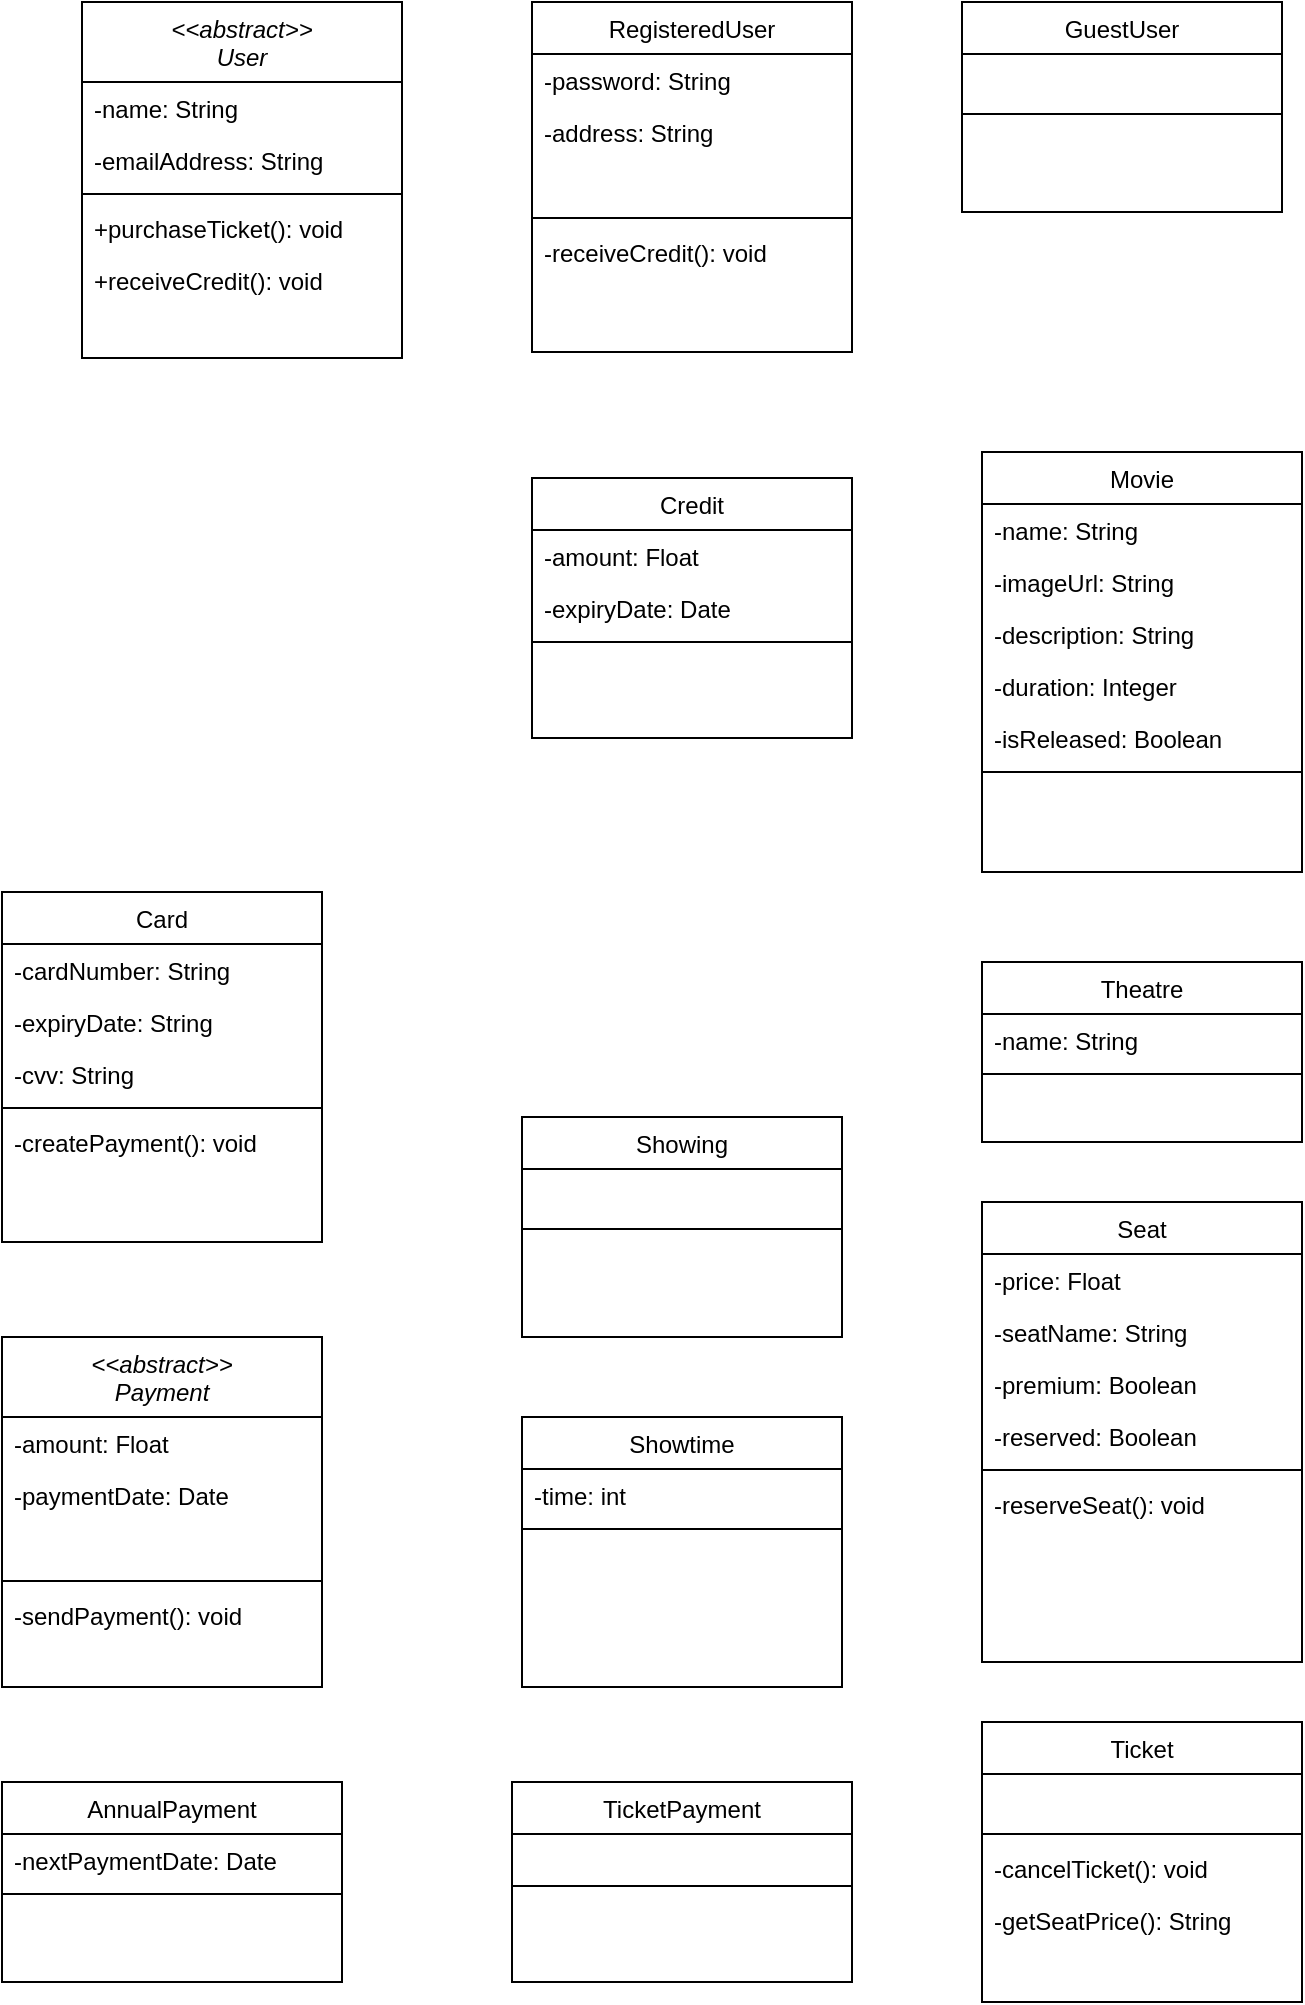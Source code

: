 <mxfile version="20.5.3" type="device"><diagram id="xebDtgERYa1_zTJntFcD" name="Page-1"><mxGraphModel dx="841" dy="690" grid="1" gridSize="10" guides="1" tooltips="1" connect="1" arrows="1" fold="1" page="1" pageScale="1" pageWidth="850" pageHeight="1100" math="0" shadow="0"><root><mxCell id="0"/><mxCell id="1" parent="0"/><mxCell id="b1VXfBqhowak8eUsPWsZ-2" value="Ticket" style="swimlane;fontStyle=0;align=center;verticalAlign=top;childLayout=stackLayout;horizontal=1;startSize=26;horizontalStack=0;resizeParent=1;resizeLast=0;collapsible=1;marginBottom=0;rounded=0;shadow=0;strokeWidth=1;" vertex="1" parent="1"><mxGeometry x="660" y="940" width="160" height="140" as="geometry"><mxRectangle x="130" y="380" width="160" height="26" as="alternateBounds"/></mxGeometry></mxCell><mxCell id="b1VXfBqhowak8eUsPWsZ-3" style="text;align=left;verticalAlign=top;spacingLeft=4;spacingRight=4;overflow=hidden;rotatable=0;points=[[0,0.5],[1,0.5]];portConstraint=eastwest;rounded=0;shadow=0;html=0;" vertex="1" parent="b1VXfBqhowak8eUsPWsZ-2"><mxGeometry y="26" width="160" height="26" as="geometry"/></mxCell><mxCell id="b1VXfBqhowak8eUsPWsZ-4" value="" style="line;html=1;strokeWidth=1;align=left;verticalAlign=middle;spacingTop=-1;spacingLeft=3;spacingRight=3;rotatable=0;labelPosition=right;points=[];portConstraint=eastwest;rounded=0;" vertex="1" parent="b1VXfBqhowak8eUsPWsZ-2"><mxGeometry y="52" width="160" height="8" as="geometry"/></mxCell><mxCell id="b1VXfBqhowak8eUsPWsZ-5" value="-cancelTicket(): void" style="text;align=left;verticalAlign=top;spacingLeft=4;spacingRight=4;overflow=hidden;rotatable=0;points=[[0,0.5],[1,0.5]];portConstraint=eastwest;fontStyle=0;rounded=0;" vertex="1" parent="b1VXfBqhowak8eUsPWsZ-2"><mxGeometry y="60" width="160" height="26" as="geometry"/></mxCell><mxCell id="b1VXfBqhowak8eUsPWsZ-6" value="-getSeatPrice(): String" style="text;align=left;verticalAlign=top;spacingLeft=4;spacingRight=4;overflow=hidden;rotatable=0;points=[[0,0.5],[1,0.5]];portConstraint=eastwest;fontStyle=0;rounded=0;" vertex="1" parent="b1VXfBqhowak8eUsPWsZ-2"><mxGeometry y="86" width="160" height="26" as="geometry"/></mxCell><mxCell id="b1VXfBqhowak8eUsPWsZ-7" value="Movie" style="swimlane;fontStyle=0;align=center;verticalAlign=top;childLayout=stackLayout;horizontal=1;startSize=26;horizontalStack=0;resizeParent=1;resizeLast=0;collapsible=1;marginBottom=0;rounded=0;shadow=0;strokeWidth=1;" vertex="1" parent="1"><mxGeometry x="660" y="305" width="160" height="210" as="geometry"><mxRectangle x="550" y="140" width="160" height="26" as="alternateBounds"/></mxGeometry></mxCell><mxCell id="b1VXfBqhowak8eUsPWsZ-8" value="-name: String" style="text;align=left;verticalAlign=top;spacingLeft=4;spacingRight=4;overflow=hidden;rotatable=0;points=[[0,0.5],[1,0.5]];portConstraint=eastwest;rounded=0;" vertex="1" parent="b1VXfBqhowak8eUsPWsZ-7"><mxGeometry y="26" width="160" height="26" as="geometry"/></mxCell><mxCell id="b1VXfBqhowak8eUsPWsZ-9" value="-imageUrl: String" style="text;align=left;verticalAlign=top;spacingLeft=4;spacingRight=4;overflow=hidden;rotatable=0;points=[[0,0.5],[1,0.5]];portConstraint=eastwest;rounded=0;shadow=0;html=0;" vertex="1" parent="b1VXfBqhowak8eUsPWsZ-7"><mxGeometry y="52" width="160" height="26" as="geometry"/></mxCell><mxCell id="b1VXfBqhowak8eUsPWsZ-10" value="-description: String" style="text;align=left;verticalAlign=top;spacingLeft=4;spacingRight=4;overflow=hidden;rotatable=0;points=[[0,0.5],[1,0.5]];portConstraint=eastwest;rounded=0;shadow=0;html=0;" vertex="1" parent="b1VXfBqhowak8eUsPWsZ-7"><mxGeometry y="78" width="160" height="26" as="geometry"/></mxCell><mxCell id="b1VXfBqhowak8eUsPWsZ-11" value="-duration: Integer" style="text;align=left;verticalAlign=top;spacingLeft=4;spacingRight=4;overflow=hidden;rotatable=0;points=[[0,0.5],[1,0.5]];portConstraint=eastwest;rounded=0;shadow=0;html=0;" vertex="1" parent="b1VXfBqhowak8eUsPWsZ-7"><mxGeometry y="104" width="160" height="26" as="geometry"/></mxCell><mxCell id="b1VXfBqhowak8eUsPWsZ-12" value="-isReleased: Boolean" style="text;align=left;verticalAlign=top;spacingLeft=4;spacingRight=4;overflow=hidden;rotatable=0;points=[[0,0.5],[1,0.5]];portConstraint=eastwest;rounded=0;shadow=0;html=0;" vertex="1" parent="b1VXfBqhowak8eUsPWsZ-7"><mxGeometry y="130" width="160" height="26" as="geometry"/></mxCell><mxCell id="b1VXfBqhowak8eUsPWsZ-13" value="" style="line;html=1;strokeWidth=1;align=left;verticalAlign=middle;spacingTop=-1;spacingLeft=3;spacingRight=3;rotatable=0;labelPosition=right;points=[];portConstraint=eastwest;rounded=0;" vertex="1" parent="b1VXfBqhowak8eUsPWsZ-7"><mxGeometry y="156" width="160" height="8" as="geometry"/></mxCell><mxCell id="b1VXfBqhowak8eUsPWsZ-14" value="Showtime" style="swimlane;fontStyle=0;align=center;verticalAlign=top;childLayout=stackLayout;horizontal=1;startSize=26;horizontalStack=0;resizeParent=1;resizeLast=0;collapsible=1;marginBottom=0;rounded=0;shadow=0;strokeWidth=1;" vertex="1" parent="1"><mxGeometry x="430" y="787.5" width="160" height="135" as="geometry"><mxRectangle x="550" y="140" width="160" height="26" as="alternateBounds"/></mxGeometry></mxCell><mxCell id="b1VXfBqhowak8eUsPWsZ-15" value="-time: int" style="text;align=left;verticalAlign=top;spacingLeft=4;spacingRight=4;overflow=hidden;rotatable=0;points=[[0,0.5],[1,0.5]];portConstraint=eastwest;rounded=0;shadow=0;html=0;" vertex="1" parent="b1VXfBqhowak8eUsPWsZ-14"><mxGeometry y="26" width="160" height="26" as="geometry"/></mxCell><mxCell id="b1VXfBqhowak8eUsPWsZ-16" value="" style="line;html=1;strokeWidth=1;align=left;verticalAlign=middle;spacingTop=-1;spacingLeft=3;spacingRight=3;rotatable=0;labelPosition=right;points=[];portConstraint=eastwest;rounded=0;" vertex="1" parent="b1VXfBqhowak8eUsPWsZ-14"><mxGeometry y="52" width="160" height="8" as="geometry"/></mxCell><mxCell id="b1VXfBqhowak8eUsPWsZ-18" value="Seat" style="swimlane;fontStyle=0;align=center;verticalAlign=top;childLayout=stackLayout;horizontal=1;startSize=26;horizontalStack=0;resizeParent=1;resizeLast=0;collapsible=1;marginBottom=0;rounded=0;shadow=0;strokeWidth=1;" vertex="1" parent="1"><mxGeometry x="660" y="680" width="160" height="230" as="geometry"><mxRectangle x="550" y="140" width="160" height="26" as="alternateBounds"/></mxGeometry></mxCell><mxCell id="b1VXfBqhowak8eUsPWsZ-20" value="-price: Float" style="text;align=left;verticalAlign=top;spacingLeft=4;spacingRight=4;overflow=hidden;rotatable=0;points=[[0,0.5],[1,0.5]];portConstraint=eastwest;rounded=0;" vertex="1" parent="b1VXfBqhowak8eUsPWsZ-18"><mxGeometry y="26" width="160" height="26" as="geometry"/></mxCell><mxCell id="b1VXfBqhowak8eUsPWsZ-21" value="-seatName: String" style="text;align=left;verticalAlign=top;spacingLeft=4;spacingRight=4;overflow=hidden;rotatable=0;points=[[0,0.5],[1,0.5]];portConstraint=eastwest;rounded=0;" vertex="1" parent="b1VXfBqhowak8eUsPWsZ-18"><mxGeometry y="52" width="160" height="26" as="geometry"/></mxCell><mxCell id="b1VXfBqhowak8eUsPWsZ-22" value="-premium: Boolean" style="text;align=left;verticalAlign=top;spacingLeft=4;spacingRight=4;overflow=hidden;rotatable=0;points=[[0,0.5],[1,0.5]];portConstraint=eastwest;rounded=0;" vertex="1" parent="b1VXfBqhowak8eUsPWsZ-18"><mxGeometry y="78" width="160" height="26" as="geometry"/></mxCell><mxCell id="b1VXfBqhowak8eUsPWsZ-23" value="-reserved: Boolean" style="text;align=left;verticalAlign=top;spacingLeft=4;spacingRight=4;overflow=hidden;rotatable=0;points=[[0,0.5],[1,0.5]];portConstraint=eastwest;rounded=0;" vertex="1" parent="b1VXfBqhowak8eUsPWsZ-18"><mxGeometry y="104" width="160" height="26" as="geometry"/></mxCell><mxCell id="b1VXfBqhowak8eUsPWsZ-24" value="" style="line;html=1;strokeWidth=1;align=left;verticalAlign=middle;spacingTop=-1;spacingLeft=3;spacingRight=3;rotatable=0;labelPosition=right;points=[];portConstraint=eastwest;rounded=0;" vertex="1" parent="b1VXfBqhowak8eUsPWsZ-18"><mxGeometry y="130" width="160" height="8" as="geometry"/></mxCell><mxCell id="b1VXfBqhowak8eUsPWsZ-25" value="-reserveSeat(): void" style="text;align=left;verticalAlign=top;spacingLeft=4;spacingRight=4;overflow=hidden;rotatable=0;points=[[0,0.5],[1,0.5]];portConstraint=eastwest;fontStyle=0;rounded=0;" vertex="1" parent="b1VXfBqhowak8eUsPWsZ-18"><mxGeometry y="138" width="160" height="26" as="geometry"/></mxCell><mxCell id="b1VXfBqhowak8eUsPWsZ-26" value="Theatre" style="swimlane;fontStyle=0;align=center;verticalAlign=top;childLayout=stackLayout;horizontal=1;startSize=26;horizontalStack=0;resizeParent=1;resizeLast=0;collapsible=1;marginBottom=0;rounded=0;shadow=0;strokeWidth=1;" vertex="1" parent="1"><mxGeometry x="660" y="560" width="160" height="90" as="geometry"><mxRectangle x="550" y="140" width="160" height="26" as="alternateBounds"/></mxGeometry></mxCell><mxCell id="b1VXfBqhowak8eUsPWsZ-27" value="-name: String" style="text;align=left;verticalAlign=top;spacingLeft=4;spacingRight=4;overflow=hidden;rotatable=0;points=[[0,0.5],[1,0.5]];portConstraint=eastwest;rounded=0;" vertex="1" parent="b1VXfBqhowak8eUsPWsZ-26"><mxGeometry y="26" width="160" height="26" as="geometry"/></mxCell><mxCell id="b1VXfBqhowak8eUsPWsZ-28" value="" style="line;html=1;strokeWidth=1;align=left;verticalAlign=middle;spacingTop=-1;spacingLeft=3;spacingRight=3;rotatable=0;labelPosition=right;points=[];portConstraint=eastwest;rounded=0;" vertex="1" parent="b1VXfBqhowak8eUsPWsZ-26"><mxGeometry y="52" width="160" height="8" as="geometry"/></mxCell><mxCell id="b1VXfBqhowak8eUsPWsZ-30" value="TicketPayment" style="swimlane;fontStyle=0;align=center;verticalAlign=top;childLayout=stackLayout;horizontal=1;startSize=26;horizontalStack=0;resizeParent=1;resizeLast=0;collapsible=1;marginBottom=0;rounded=0;shadow=0;strokeWidth=1;" vertex="1" parent="1"><mxGeometry x="425" y="970" width="170" height="100" as="geometry"><mxRectangle x="130" y="380" width="160" height="26" as="alternateBounds"/></mxGeometry></mxCell><mxCell id="b1VXfBqhowak8eUsPWsZ-31" style="text;align=left;verticalAlign=top;spacingLeft=4;spacingRight=4;overflow=hidden;rotatable=0;points=[[0,0.5],[1,0.5]];portConstraint=eastwest;rounded=0;" vertex="1" parent="b1VXfBqhowak8eUsPWsZ-30"><mxGeometry y="26" width="170" height="22" as="geometry"/></mxCell><mxCell id="b1VXfBqhowak8eUsPWsZ-32" value="" style="line;html=1;strokeWidth=1;align=left;verticalAlign=middle;spacingTop=-1;spacingLeft=3;spacingRight=3;rotatable=0;labelPosition=right;points=[];portConstraint=eastwest;rounded=0;" vertex="1" parent="b1VXfBqhowak8eUsPWsZ-30"><mxGeometry y="48" width="170" height="8" as="geometry"/></mxCell><mxCell id="b1VXfBqhowak8eUsPWsZ-35" value="Showing" style="swimlane;fontStyle=0;align=center;verticalAlign=top;childLayout=stackLayout;horizontal=1;startSize=26;horizontalStack=0;resizeParent=1;resizeLast=0;collapsible=1;marginBottom=0;rounded=0;shadow=0;strokeWidth=1;" vertex="1" parent="1"><mxGeometry x="430" y="637.5" width="160" height="110" as="geometry"><mxRectangle x="550" y="140" width="160" height="26" as="alternateBounds"/></mxGeometry></mxCell><mxCell id="b1VXfBqhowak8eUsPWsZ-36" style="text;align=left;verticalAlign=top;spacingLeft=4;spacingRight=4;overflow=hidden;rotatable=0;points=[[0,0.5],[1,0.5]];portConstraint=eastwest;rounded=0;shadow=0;html=0;" vertex="1" parent="b1VXfBqhowak8eUsPWsZ-35"><mxGeometry y="26" width="160" height="26" as="geometry"/></mxCell><mxCell id="b1VXfBqhowak8eUsPWsZ-37" value="" style="line;html=1;strokeWidth=1;align=left;verticalAlign=middle;spacingTop=-1;spacingLeft=3;spacingRight=3;rotatable=0;labelPosition=right;points=[];portConstraint=eastwest;rounded=0;" vertex="1" parent="b1VXfBqhowak8eUsPWsZ-35"><mxGeometry y="52" width="160" height="8" as="geometry"/></mxCell><mxCell id="b1VXfBqhowak8eUsPWsZ-38" value="&lt;&lt;abstract&gt;&gt;&#10;User" style="swimlane;fontStyle=2;align=center;verticalAlign=top;childLayout=stackLayout;horizontal=1;startSize=40;horizontalStack=0;resizeParent=1;resizeLast=0;collapsible=1;marginBottom=0;rounded=0;shadow=0;strokeWidth=1;" vertex="1" parent="1"><mxGeometry x="210" y="80" width="160" height="178" as="geometry"><mxRectangle x="230" y="140" width="160" height="26" as="alternateBounds"/></mxGeometry></mxCell><mxCell id="b1VXfBqhowak8eUsPWsZ-39" value="-name: String" style="text;align=left;verticalAlign=top;spacingLeft=4;spacingRight=4;overflow=hidden;rotatable=0;points=[[0,0.5],[1,0.5]];portConstraint=eastwest;rounded=0;" vertex="1" parent="b1VXfBqhowak8eUsPWsZ-38"><mxGeometry y="40" width="160" height="26" as="geometry"/></mxCell><mxCell id="b1VXfBqhowak8eUsPWsZ-40" value="-emailAddress: String" style="text;align=left;verticalAlign=top;spacingLeft=4;spacingRight=4;overflow=hidden;rotatable=0;points=[[0,0.5],[1,0.5]];portConstraint=eastwest;rounded=0;shadow=0;html=0;" vertex="1" parent="b1VXfBqhowak8eUsPWsZ-38"><mxGeometry y="66" width="160" height="26" as="geometry"/></mxCell><mxCell id="b1VXfBqhowak8eUsPWsZ-41" value="" style="line;html=1;strokeWidth=1;align=left;verticalAlign=middle;spacingTop=-1;spacingLeft=3;spacingRight=3;rotatable=0;labelPosition=right;points=[];portConstraint=eastwest;rounded=0;" vertex="1" parent="b1VXfBqhowak8eUsPWsZ-38"><mxGeometry y="92" width="160" height="8" as="geometry"/></mxCell><mxCell id="b1VXfBqhowak8eUsPWsZ-42" value="+purchaseTicket(): void" style="text;align=left;verticalAlign=top;spacingLeft=4;spacingRight=4;overflow=hidden;rotatable=0;points=[[0,0.5],[1,0.5]];portConstraint=eastwest;rounded=0;" vertex="1" parent="b1VXfBqhowak8eUsPWsZ-38"><mxGeometry y="100" width="160" height="26" as="geometry"/></mxCell><mxCell id="b1VXfBqhowak8eUsPWsZ-43" value="+receiveCredit(): void" style="text;align=left;verticalAlign=top;spacingLeft=4;spacingRight=4;overflow=hidden;rotatable=0;points=[[0,0.5],[1,0.5]];portConstraint=eastwest;rounded=0;" vertex="1" parent="b1VXfBqhowak8eUsPWsZ-38"><mxGeometry y="126" width="160" height="26" as="geometry"/></mxCell><mxCell id="b1VXfBqhowak8eUsPWsZ-47" value="AnnualPayment" style="swimlane;fontStyle=0;align=center;verticalAlign=top;childLayout=stackLayout;horizontal=1;startSize=26;horizontalStack=0;resizeParent=1;resizeLast=0;collapsible=1;marginBottom=0;rounded=0;shadow=0;strokeWidth=1;" vertex="1" parent="1"><mxGeometry x="170" y="970" width="170" height="100" as="geometry"><mxRectangle x="130" y="380" width="160" height="26" as="alternateBounds"/></mxGeometry></mxCell><mxCell id="b1VXfBqhowak8eUsPWsZ-48" value="-nextPaymentDate: Date" style="text;align=left;verticalAlign=top;spacingLeft=4;spacingRight=4;overflow=hidden;rotatable=0;points=[[0,0.5],[1,0.5]];portConstraint=eastwest;rounded=0;" vertex="1" parent="b1VXfBqhowak8eUsPWsZ-47"><mxGeometry y="26" width="170" height="26" as="geometry"/></mxCell><mxCell id="b1VXfBqhowak8eUsPWsZ-49" value="" style="line;html=1;strokeWidth=1;align=left;verticalAlign=middle;spacingTop=-1;spacingLeft=3;spacingRight=3;rotatable=0;labelPosition=right;points=[];portConstraint=eastwest;rounded=0;" vertex="1" parent="b1VXfBqhowak8eUsPWsZ-47"><mxGeometry y="52" width="170" height="8" as="geometry"/></mxCell><mxCell id="b1VXfBqhowak8eUsPWsZ-50" value="&lt;&lt;abstract&gt;&gt;&#10;Payment" style="swimlane;fontStyle=2;align=center;verticalAlign=top;childLayout=stackLayout;horizontal=1;startSize=40;horizontalStack=0;resizeParent=1;resizeLast=0;collapsible=1;marginBottom=0;rounded=0;shadow=0;strokeWidth=1;" vertex="1" parent="1"><mxGeometry x="170" y="747.5" width="160" height="175" as="geometry"><mxRectangle x="130" y="380" width="160" height="26" as="alternateBounds"/></mxGeometry></mxCell><mxCell id="b1VXfBqhowak8eUsPWsZ-51" value="-amount: Float" style="text;align=left;verticalAlign=top;spacingLeft=4;spacingRight=4;overflow=hidden;rotatable=0;points=[[0,0.5],[1,0.5]];portConstraint=eastwest;rounded=0;" vertex="1" parent="b1VXfBqhowak8eUsPWsZ-50"><mxGeometry y="40" width="160" height="26" as="geometry"/></mxCell><mxCell id="b1VXfBqhowak8eUsPWsZ-52" value="-paymentDate: Date" style="text;align=left;verticalAlign=top;spacingLeft=4;spacingRight=4;overflow=hidden;rotatable=0;points=[[0,0.5],[1,0.5]];portConstraint=eastwest;rounded=0;" vertex="1" parent="b1VXfBqhowak8eUsPWsZ-50"><mxGeometry y="66" width="160" height="26" as="geometry"/></mxCell><mxCell id="b1VXfBqhowak8eUsPWsZ-53" style="text;align=left;verticalAlign=top;spacingLeft=4;spacingRight=4;overflow=hidden;rotatable=0;points=[[0,0.5],[1,0.5]];portConstraint=eastwest;rounded=0;" vertex="1" parent="b1VXfBqhowak8eUsPWsZ-50"><mxGeometry y="92" width="160" height="26" as="geometry"/></mxCell><mxCell id="b1VXfBqhowak8eUsPWsZ-54" value="" style="line;html=1;strokeWidth=1;align=left;verticalAlign=middle;spacingTop=-1;spacingLeft=3;spacingRight=3;rotatable=0;labelPosition=right;points=[];portConstraint=eastwest;rounded=0;" vertex="1" parent="b1VXfBqhowak8eUsPWsZ-50"><mxGeometry y="118" width="160" height="8" as="geometry"/></mxCell><mxCell id="b1VXfBqhowak8eUsPWsZ-55" value="-sendPayment(): void" style="text;align=left;verticalAlign=top;spacingLeft=4;spacingRight=4;overflow=hidden;rotatable=0;points=[[0,0.5],[1,0.5]];portConstraint=eastwest;fontStyle=0;rounded=0;" vertex="1" parent="b1VXfBqhowak8eUsPWsZ-50"><mxGeometry y="126" width="160" height="26" as="geometry"/></mxCell><mxCell id="b1VXfBqhowak8eUsPWsZ-60" value="GuestUser" style="swimlane;fontStyle=0;align=center;verticalAlign=top;childLayout=stackLayout;horizontal=1;startSize=26;horizontalStack=0;resizeParent=1;resizeLast=0;collapsible=1;marginBottom=0;rounded=0;shadow=0;strokeWidth=1;" vertex="1" parent="1"><mxGeometry x="650" y="80" width="160" height="105" as="geometry"><mxRectangle x="230" y="140" width="160" height="26" as="alternateBounds"/></mxGeometry></mxCell><mxCell id="b1VXfBqhowak8eUsPWsZ-61" style="text;align=left;verticalAlign=top;spacingLeft=4;spacingRight=4;overflow=hidden;rotatable=0;points=[[0,0.5],[1,0.5]];portConstraint=eastwest;rounded=0;shadow=0;html=0;" vertex="1" parent="b1VXfBqhowak8eUsPWsZ-60"><mxGeometry y="26" width="160" height="26" as="geometry"/></mxCell><mxCell id="b1VXfBqhowak8eUsPWsZ-62" value="" style="line;html=1;strokeWidth=1;align=left;verticalAlign=middle;spacingTop=-1;spacingLeft=3;spacingRight=3;rotatable=0;labelPosition=right;points=[];portConstraint=eastwest;rounded=0;" vertex="1" parent="b1VXfBqhowak8eUsPWsZ-60"><mxGeometry y="52" width="160" height="8" as="geometry"/></mxCell><mxCell id="b1VXfBqhowak8eUsPWsZ-63" value="RegisteredUser" style="swimlane;fontStyle=0;align=center;verticalAlign=top;childLayout=stackLayout;horizontal=1;startSize=26;horizontalStack=0;resizeParent=1;resizeLast=0;collapsible=1;marginBottom=0;rounded=0;shadow=0;strokeWidth=1;" vertex="1" parent="1"><mxGeometry x="435" y="80" width="160" height="175" as="geometry"><mxRectangle x="130" y="380" width="160" height="26" as="alternateBounds"/></mxGeometry></mxCell><mxCell id="b1VXfBqhowak8eUsPWsZ-64" value="-password: String" style="text;align=left;verticalAlign=top;spacingLeft=4;spacingRight=4;overflow=hidden;rotatable=0;points=[[0,0.5],[1,0.5]];portConstraint=eastwest;rounded=0;" vertex="1" parent="b1VXfBqhowak8eUsPWsZ-63"><mxGeometry y="26" width="160" height="26" as="geometry"/></mxCell><mxCell id="b1VXfBqhowak8eUsPWsZ-65" value="-address: String" style="text;align=left;verticalAlign=top;spacingLeft=4;spacingRight=4;overflow=hidden;rotatable=0;points=[[0,0.5],[1,0.5]];portConstraint=eastwest;rounded=0;" vertex="1" parent="b1VXfBqhowak8eUsPWsZ-63"><mxGeometry y="52" width="160" height="26" as="geometry"/></mxCell><mxCell id="b1VXfBqhowak8eUsPWsZ-66" style="text;align=left;verticalAlign=top;spacingLeft=4;spacingRight=4;overflow=hidden;rotatable=0;points=[[0,0.5],[1,0.5]];portConstraint=eastwest;rounded=0;" vertex="1" parent="b1VXfBqhowak8eUsPWsZ-63"><mxGeometry y="78" width="160" height="26" as="geometry"/></mxCell><mxCell id="b1VXfBqhowak8eUsPWsZ-67" value="" style="line;html=1;strokeWidth=1;align=left;verticalAlign=middle;spacingTop=-1;spacingLeft=3;spacingRight=3;rotatable=0;labelPosition=right;points=[];portConstraint=eastwest;rounded=0;" vertex="1" parent="b1VXfBqhowak8eUsPWsZ-63"><mxGeometry y="104" width="160" height="8" as="geometry"/></mxCell><mxCell id="b1VXfBqhowak8eUsPWsZ-68" value="-receiveCredit(): void" style="text;align=left;verticalAlign=top;spacingLeft=4;spacingRight=4;overflow=hidden;rotatable=0;points=[[0,0.5],[1,0.5]];portConstraint=eastwest;fontStyle=0;rounded=0;" vertex="1" parent="b1VXfBqhowak8eUsPWsZ-63"><mxGeometry y="112" width="160" height="26" as="geometry"/></mxCell><mxCell id="b1VXfBqhowak8eUsPWsZ-69" value="Credit" style="swimlane;fontStyle=0;align=center;verticalAlign=top;childLayout=stackLayout;horizontal=1;startSize=26;horizontalStack=0;resizeParent=1;resizeLast=0;collapsible=1;marginBottom=0;rounded=0;shadow=0;strokeWidth=1;" vertex="1" parent="1"><mxGeometry x="435" y="318" width="160" height="130" as="geometry"><mxRectangle x="230" y="140" width="160" height="26" as="alternateBounds"/></mxGeometry></mxCell><mxCell id="b1VXfBqhowak8eUsPWsZ-70" value="-amount: Float" style="text;align=left;verticalAlign=top;spacingLeft=4;spacingRight=4;overflow=hidden;rotatable=0;points=[[0,0.5],[1,0.5]];portConstraint=eastwest;rounded=0;" vertex="1" parent="b1VXfBqhowak8eUsPWsZ-69"><mxGeometry y="26" width="160" height="26" as="geometry"/></mxCell><mxCell id="b1VXfBqhowak8eUsPWsZ-71" value="-expiryDate: Date" style="text;align=left;verticalAlign=top;spacingLeft=4;spacingRight=4;overflow=hidden;rotatable=0;points=[[0,0.5],[1,0.5]];portConstraint=eastwest;rounded=0;shadow=0;html=0;" vertex="1" parent="b1VXfBqhowak8eUsPWsZ-69"><mxGeometry y="52" width="160" height="26" as="geometry"/></mxCell><mxCell id="b1VXfBqhowak8eUsPWsZ-72" value="" style="line;html=1;strokeWidth=1;align=left;verticalAlign=middle;spacingTop=-1;spacingLeft=3;spacingRight=3;rotatable=0;labelPosition=right;points=[];portConstraint=eastwest;rounded=0;" vertex="1" parent="b1VXfBqhowak8eUsPWsZ-69"><mxGeometry y="78" width="160" height="8" as="geometry"/></mxCell><mxCell id="b1VXfBqhowak8eUsPWsZ-75" value="Card" style="swimlane;fontStyle=0;align=center;verticalAlign=top;childLayout=stackLayout;horizontal=1;startSize=26;horizontalStack=0;resizeParent=1;resizeLast=0;collapsible=1;marginBottom=0;rounded=0;shadow=0;strokeWidth=1;" vertex="1" parent="1"><mxGeometry x="170" y="525" width="160" height="175" as="geometry"><mxRectangle x="130" y="380" width="160" height="26" as="alternateBounds"/></mxGeometry></mxCell><mxCell id="b1VXfBqhowak8eUsPWsZ-76" value="-cardNumber: String" style="text;align=left;verticalAlign=top;spacingLeft=4;spacingRight=4;overflow=hidden;rotatable=0;points=[[0,0.5],[1,0.5]];portConstraint=eastwest;rounded=0;" vertex="1" parent="b1VXfBqhowak8eUsPWsZ-75"><mxGeometry y="26" width="160" height="26" as="geometry"/></mxCell><mxCell id="b1VXfBqhowak8eUsPWsZ-77" value="-expiryDate: String" style="text;align=left;verticalAlign=top;spacingLeft=4;spacingRight=4;overflow=hidden;rotatable=0;points=[[0,0.5],[1,0.5]];portConstraint=eastwest;rounded=0;" vertex="1" parent="b1VXfBqhowak8eUsPWsZ-75"><mxGeometry y="52" width="160" height="26" as="geometry"/></mxCell><mxCell id="b1VXfBqhowak8eUsPWsZ-78" value="-cvv: String" style="text;align=left;verticalAlign=top;spacingLeft=4;spacingRight=4;overflow=hidden;rotatable=0;points=[[0,0.5],[1,0.5]];portConstraint=eastwest;rounded=0;" vertex="1" parent="b1VXfBqhowak8eUsPWsZ-75"><mxGeometry y="78" width="160" height="26" as="geometry"/></mxCell><mxCell id="b1VXfBqhowak8eUsPWsZ-79" value="" style="line;html=1;strokeWidth=1;align=left;verticalAlign=middle;spacingTop=-1;spacingLeft=3;spacingRight=3;rotatable=0;labelPosition=right;points=[];portConstraint=eastwest;rounded=0;" vertex="1" parent="b1VXfBqhowak8eUsPWsZ-75"><mxGeometry y="104" width="160" height="8" as="geometry"/></mxCell><mxCell id="b1VXfBqhowak8eUsPWsZ-80" value="-createPayment(): void" style="text;align=left;verticalAlign=top;spacingLeft=4;spacingRight=4;overflow=hidden;rotatable=0;points=[[0,0.5],[1,0.5]];portConstraint=eastwest;fontStyle=0;rounded=0;" vertex="1" parent="b1VXfBqhowak8eUsPWsZ-75"><mxGeometry y="112" width="160" height="26" as="geometry"/></mxCell></root></mxGraphModel></diagram></mxfile>